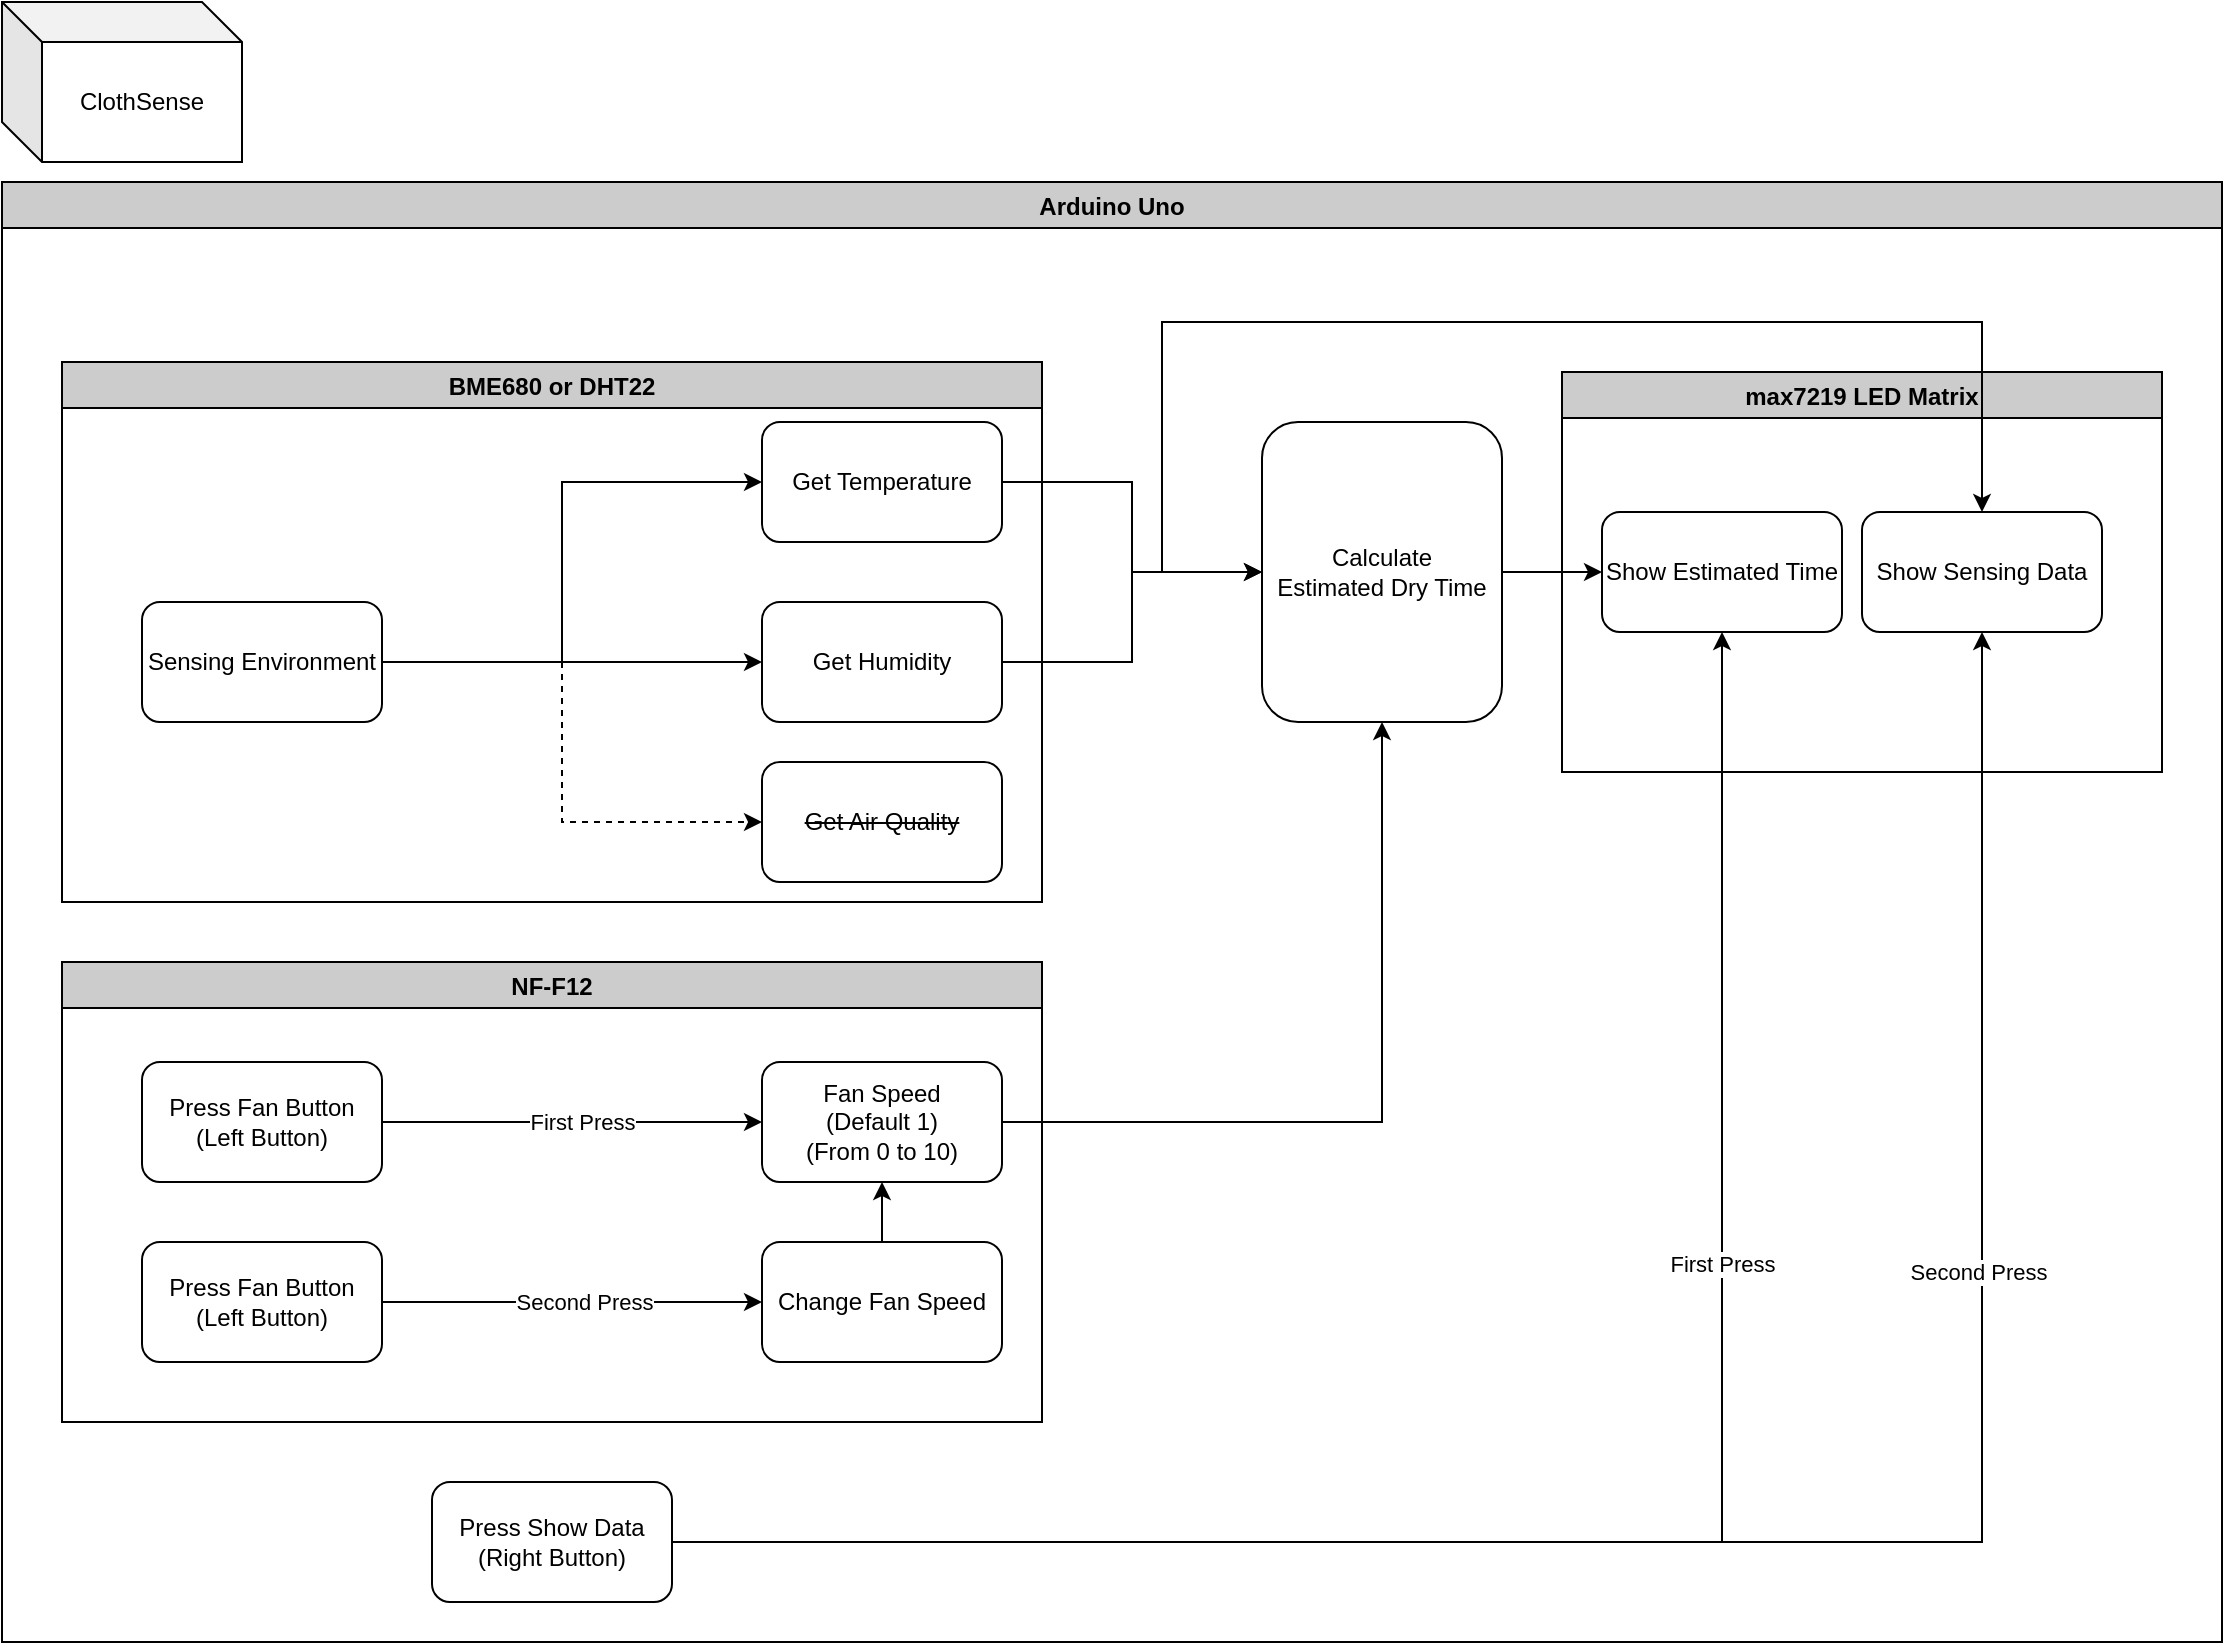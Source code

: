 <mxfile version="20.3.0" type="device"><diagram id="vE7RX9UQKaDv0S348WBW" name="Page-1"><mxGraphModel dx="2175" dy="1276" grid="1" gridSize="10" guides="1" tooltips="1" connect="1" arrows="1" fold="1" page="1" pageScale="1" pageWidth="1654" pageHeight="1169" math="0" shadow="0"><root><mxCell id="0"/><mxCell id="1" parent="0"/><mxCell id="Jh7AIkUAECBhuDtZ10zV-1" value="ClothSense" style="shape=cube;whiteSpace=wrap;html=1;boundedLbl=1;backgroundOutline=1;darkOpacity=0.05;darkOpacity2=0.1;" vertex="1" parent="1"><mxGeometry x="230" y="190" width="120" height="80" as="geometry"/></mxCell><mxCell id="Jh7AIkUAECBhuDtZ10zV-28" value="Arduino Uno" style="swimlane;fillColor=#CCCCCC;" vertex="1" parent="1"><mxGeometry x="230" y="280" width="1110" height="730" as="geometry"/></mxCell><mxCell id="Jh7AIkUAECBhuDtZ10zV-15" style="edgeStyle=orthogonalEdgeStyle;rounded=0;orthogonalLoop=1;jettySize=auto;html=1;entryX=0;entryY=0.5;entryDx=0;entryDy=0;" edge="1" parent="Jh7AIkUAECBhuDtZ10zV-28" source="Jh7AIkUAECBhuDtZ10zV-8" target="Jh7AIkUAECBhuDtZ10zV-14"><mxGeometry relative="1" as="geometry"/></mxCell><mxCell id="Jh7AIkUAECBhuDtZ10zV-16" style="edgeStyle=orthogonalEdgeStyle;rounded=0;orthogonalLoop=1;jettySize=auto;html=1;entryX=0;entryY=0.5;entryDx=0;entryDy=0;" edge="1" parent="Jh7AIkUAECBhuDtZ10zV-28" source="Jh7AIkUAECBhuDtZ10zV-10" target="Jh7AIkUAECBhuDtZ10zV-14"><mxGeometry relative="1" as="geometry"/></mxCell><mxCell id="Jh7AIkUAECBhuDtZ10zV-23" style="edgeStyle=orthogonalEdgeStyle;rounded=0;orthogonalLoop=1;jettySize=auto;html=1;entryX=0.5;entryY=1;entryDx=0;entryDy=0;" edge="1" parent="Jh7AIkUAECBhuDtZ10zV-28" source="Jh7AIkUAECBhuDtZ10zV-21" target="Jh7AIkUAECBhuDtZ10zV-14"><mxGeometry relative="1" as="geometry"/></mxCell><mxCell id="Jh7AIkUAECBhuDtZ10zV-26" value="NF-F12" style="swimlane;fillColor=#CCCCCC;" vertex="1" parent="Jh7AIkUAECBhuDtZ10zV-28"><mxGeometry x="30" y="390" width="490" height="230" as="geometry"/></mxCell><mxCell id="Jh7AIkUAECBhuDtZ10zV-17" value="Press Fan Button&lt;br&gt;(Left Button)" style="rounded=1;whiteSpace=wrap;html=1;" vertex="1" parent="Jh7AIkUAECBhuDtZ10zV-26"><mxGeometry x="40" y="50" width="120" height="60" as="geometry"/></mxCell><mxCell id="Jh7AIkUAECBhuDtZ10zV-19" value="Press Fan Button&lt;br&gt;(Left Button)" style="rounded=1;whiteSpace=wrap;html=1;" vertex="1" parent="Jh7AIkUAECBhuDtZ10zV-26"><mxGeometry x="40" y="140" width="120" height="60" as="geometry"/></mxCell><mxCell id="Jh7AIkUAECBhuDtZ10zV-21" value="Fan Speed&lt;br&gt;(Default 1)&lt;br&gt;(From 0 to 10)" style="rounded=1;whiteSpace=wrap;html=1;" vertex="1" parent="Jh7AIkUAECBhuDtZ10zV-26"><mxGeometry x="350" y="50" width="120" height="60" as="geometry"/></mxCell><mxCell id="Jh7AIkUAECBhuDtZ10zV-22" style="edgeStyle=orthogonalEdgeStyle;rounded=0;orthogonalLoop=1;jettySize=auto;html=1;entryX=0;entryY=0.5;entryDx=0;entryDy=0;" edge="1" parent="Jh7AIkUAECBhuDtZ10zV-26" source="Jh7AIkUAECBhuDtZ10zV-17" target="Jh7AIkUAECBhuDtZ10zV-21"><mxGeometry relative="1" as="geometry"/></mxCell><mxCell id="Jh7AIkUAECBhuDtZ10zV-47" value="First Press" style="edgeLabel;html=1;align=center;verticalAlign=middle;resizable=0;points=[];" vertex="1" connectable="0" parent="Jh7AIkUAECBhuDtZ10zV-22"><mxGeometry x="0.199" relative="1" as="geometry"><mxPoint x="-14" as="offset"/></mxGeometry></mxCell><mxCell id="Jh7AIkUAECBhuDtZ10zV-24" style="edgeStyle=orthogonalEdgeStyle;rounded=0;orthogonalLoop=1;jettySize=auto;html=1;entryX=0;entryY=0.5;entryDx=0;entryDy=0;" edge="1" parent="Jh7AIkUAECBhuDtZ10zV-26" source="Jh7AIkUAECBhuDtZ10zV-19" target="Jh7AIkUAECBhuDtZ10zV-48"><mxGeometry relative="1" as="geometry"><mxPoint x="360" y="170" as="targetPoint"/></mxGeometry></mxCell><mxCell id="Jh7AIkUAECBhuDtZ10zV-25" value="Second Press" style="edgeLabel;html=1;align=center;verticalAlign=middle;resizable=0;points=[];" vertex="1" connectable="0" parent="Jh7AIkUAECBhuDtZ10zV-24"><mxGeometry x="-0.08" y="3" relative="1" as="geometry"><mxPoint x="13" y="3" as="offset"/></mxGeometry></mxCell><mxCell id="Jh7AIkUAECBhuDtZ10zV-49" style="edgeStyle=orthogonalEdgeStyle;rounded=0;orthogonalLoop=1;jettySize=auto;html=1;entryX=0.5;entryY=1;entryDx=0;entryDy=0;" edge="1" parent="Jh7AIkUAECBhuDtZ10zV-26" source="Jh7AIkUAECBhuDtZ10zV-48" target="Jh7AIkUAECBhuDtZ10zV-21"><mxGeometry relative="1" as="geometry"/></mxCell><mxCell id="Jh7AIkUAECBhuDtZ10zV-48" value="Change Fan Speed" style="rounded=1;whiteSpace=wrap;html=1;" vertex="1" parent="Jh7AIkUAECBhuDtZ10zV-26"><mxGeometry x="350" y="140" width="120" height="60" as="geometry"/></mxCell><mxCell id="Jh7AIkUAECBhuDtZ10zV-27" value="BME680 or DHT22" style="swimlane;fillColor=#CCCCCC;" vertex="1" parent="Jh7AIkUAECBhuDtZ10zV-28"><mxGeometry x="30" y="90" width="490" height="270" as="geometry"/></mxCell><mxCell id="Jh7AIkUAECBhuDtZ10zV-3" value="Sensing Environment" style="rounded=1;whiteSpace=wrap;html=1;" vertex="1" parent="Jh7AIkUAECBhuDtZ10zV-27"><mxGeometry x="40" y="120" width="120" height="60" as="geometry"/></mxCell><mxCell id="Jh7AIkUAECBhuDtZ10zV-12" value="&lt;strike&gt;Get Air Quality&lt;/strike&gt;" style="whiteSpace=wrap;html=1;rounded=1;" vertex="1" parent="Jh7AIkUAECBhuDtZ10zV-27"><mxGeometry x="350" y="200" width="120" height="60" as="geometry"/></mxCell><mxCell id="Jh7AIkUAECBhuDtZ10zV-10" value="Get Humidity" style="whiteSpace=wrap;html=1;rounded=1;" vertex="1" parent="Jh7AIkUAECBhuDtZ10zV-27"><mxGeometry x="350" y="120" width="120" height="60" as="geometry"/></mxCell><mxCell id="Jh7AIkUAECBhuDtZ10zV-8" value="Get Temperature" style="whiteSpace=wrap;html=1;rounded=1;" vertex="1" parent="Jh7AIkUAECBhuDtZ10zV-27"><mxGeometry x="350" y="30" width="120" height="60" as="geometry"/></mxCell><mxCell id="Jh7AIkUAECBhuDtZ10zV-13" style="edgeStyle=orthogonalEdgeStyle;rounded=0;orthogonalLoop=1;jettySize=auto;html=1;entryX=0;entryY=0.5;entryDx=0;entryDy=0;dashed=1;" edge="1" parent="Jh7AIkUAECBhuDtZ10zV-27" source="Jh7AIkUAECBhuDtZ10zV-3" target="Jh7AIkUAECBhuDtZ10zV-12"><mxGeometry relative="1" as="geometry"><Array as="points"><mxPoint x="250" y="150"/><mxPoint x="250" y="230"/></Array></mxGeometry></mxCell><mxCell id="Jh7AIkUAECBhuDtZ10zV-11" value="" style="edgeStyle=orthogonalEdgeStyle;rounded=0;orthogonalLoop=1;jettySize=auto;html=1;" edge="1" parent="Jh7AIkUAECBhuDtZ10zV-27" source="Jh7AIkUAECBhuDtZ10zV-3" target="Jh7AIkUAECBhuDtZ10zV-10"><mxGeometry relative="1" as="geometry"><Array as="points"><mxPoint x="360" y="150"/><mxPoint x="360" y="150"/></Array></mxGeometry></mxCell><mxCell id="Jh7AIkUAECBhuDtZ10zV-9" value="" style="edgeStyle=orthogonalEdgeStyle;rounded=0;orthogonalLoop=1;jettySize=auto;html=1;" edge="1" parent="Jh7AIkUAECBhuDtZ10zV-27" source="Jh7AIkUAECBhuDtZ10zV-3" target="Jh7AIkUAECBhuDtZ10zV-8"><mxGeometry relative="1" as="geometry"><Array as="points"><mxPoint x="250" y="150"/><mxPoint x="250" y="60"/></Array></mxGeometry></mxCell><mxCell id="Jh7AIkUAECBhuDtZ10zV-45" style="edgeStyle=orthogonalEdgeStyle;rounded=0;orthogonalLoop=1;jettySize=auto;html=1;entryX=0.5;entryY=1;entryDx=0;entryDy=0;" edge="1" parent="Jh7AIkUAECBhuDtZ10zV-28" source="Jh7AIkUAECBhuDtZ10zV-35" target="Jh7AIkUAECBhuDtZ10zV-41"><mxGeometry relative="1" as="geometry"/></mxCell><mxCell id="Jh7AIkUAECBhuDtZ10zV-46" value="Second Press" style="edgeLabel;html=1;align=center;verticalAlign=middle;resizable=0;points=[];" vertex="1" connectable="0" parent="Jh7AIkUAECBhuDtZ10zV-45"><mxGeometry x="0.424" y="2" relative="1" as="geometry"><mxPoint as="offset"/></mxGeometry></mxCell><mxCell id="Jh7AIkUAECBhuDtZ10zV-35" value="Press Show Data&lt;br&gt;(Right Button)" style="rounded=1;whiteSpace=wrap;html=1;" vertex="1" parent="Jh7AIkUAECBhuDtZ10zV-28"><mxGeometry x="215" y="650" width="120" height="60" as="geometry"/></mxCell><mxCell id="Jh7AIkUAECBhuDtZ10zV-14" value="Calculate &lt;br&gt;Estimated Dry Time" style="rounded=1;whiteSpace=wrap;html=1;" vertex="1" parent="Jh7AIkUAECBhuDtZ10zV-28"><mxGeometry x="630" y="120" width="120" height="150" as="geometry"/></mxCell><mxCell id="Jh7AIkUAECBhuDtZ10zV-37" value="" style="edgeStyle=orthogonalEdgeStyle;rounded=0;orthogonalLoop=1;jettySize=auto;html=1;" edge="1" parent="Jh7AIkUAECBhuDtZ10zV-28" source="Jh7AIkUAECBhuDtZ10zV-14" target="Jh7AIkUAECBhuDtZ10zV-36"><mxGeometry relative="1" as="geometry"/></mxCell><mxCell id="Jh7AIkUAECBhuDtZ10zV-38" value="First Press" style="edgeStyle=orthogonalEdgeStyle;rounded=0;orthogonalLoop=1;jettySize=auto;html=1;entryX=0.5;entryY=1;entryDx=0;entryDy=0;" edge="1" parent="Jh7AIkUAECBhuDtZ10zV-28" source="Jh7AIkUAECBhuDtZ10zV-35" target="Jh7AIkUAECBhuDtZ10zV-36"><mxGeometry x="0.356" relative="1" as="geometry"><mxPoint as="offset"/></mxGeometry></mxCell><mxCell id="Jh7AIkUAECBhuDtZ10zV-50" value="max7219 LED Matrix" style="swimlane;fillColor=#CCCCCC;" vertex="1" parent="Jh7AIkUAECBhuDtZ10zV-28"><mxGeometry x="780" y="95" width="300" height="200" as="geometry"/></mxCell><mxCell id="Jh7AIkUAECBhuDtZ10zV-36" value="Show Estimated Time" style="whiteSpace=wrap;html=1;rounded=1;" vertex="1" parent="Jh7AIkUAECBhuDtZ10zV-50"><mxGeometry x="20" y="70" width="120" height="60" as="geometry"/></mxCell><mxCell id="Jh7AIkUAECBhuDtZ10zV-41" value="Show Sensing Data" style="whiteSpace=wrap;html=1;rounded=1;" vertex="1" parent="Jh7AIkUAECBhuDtZ10zV-50"><mxGeometry x="150" y="70" width="120" height="60" as="geometry"/></mxCell><mxCell id="Jh7AIkUAECBhuDtZ10zV-44" value="" style="endArrow=classic;html=1;rounded=0;entryX=0.5;entryY=0;entryDx=0;entryDy=0;" edge="1" parent="1" target="Jh7AIkUAECBhuDtZ10zV-41"><mxGeometry width="50" height="50" relative="1" as="geometry"><mxPoint x="810" y="475" as="sourcePoint"/><mxPoint x="1250" y="350" as="targetPoint"/><Array as="points"><mxPoint x="810" y="350"/><mxPoint x="1220" y="350"/></Array></mxGeometry></mxCell></root></mxGraphModel></diagram></mxfile>